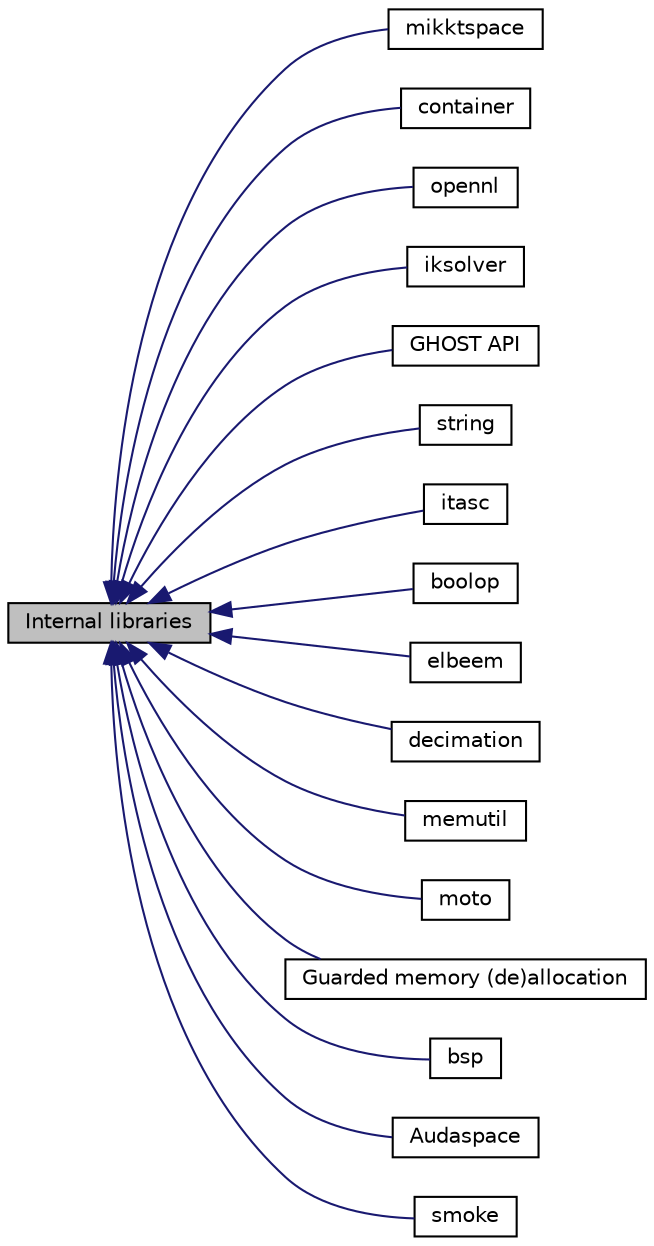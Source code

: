 digraph structs
{
  edge [fontname="Helvetica",fontsize="10",labelfontname="Helvetica",labelfontsize="10"];
  node [fontname="Helvetica",fontsize="10",shape=record];
  rankdir=LR;
  Node10 [label="mikktspace",height=0.2,width=0.4,color="black", fillcolor="white", style="filled",URL="$d0/d15/group__mikktspace.html"];
  Node3 [label="container",height=0.2,width=0.4,color="black", fillcolor="white", style="filled",URL="$d4/d1b/group__ctr.html"];
  Node12 [label="opennl",height=0.2,width=0.4,color="black", fillcolor="white", style="filled",URL="$dc/dc0/group__opennl.html"];
  Node7 [label="iksolver",height=0.2,width=0.4,color="black", fillcolor="white", style="filled",URL="$dc/d69/group__iksolver.html"];
  Node16 [label="GHOST API",height=0.2,width=0.4,color="black", fillcolor="white", style="filled",URL="$d3/d2b/group__GHOST.html"];
  Node14 [label="string",height=0.2,width=0.4,color="black", fillcolor="white", style="filled",URL="$dc/db0/group__string.html"];
  Node8 [label="itasc",height=0.2,width=0.4,color="black", fillcolor="white", style="filled",URL="$de/d38/group__itasc.html"];
  Node2 [label="boolop",height=0.2,width=0.4,color="black", fillcolor="white", style="filled",URL="$d0/d45/group__boolop.html"];
  Node5 [label="elbeem",height=0.2,width=0.4,color="black", fillcolor="white", style="filled",URL="$d7/da9/group__elbeem.html"];
  Node4 [label="decimation",height=0.2,width=0.4,color="black", fillcolor="white", style="filled",URL="$d4/d6d/group__decimation.html"];
  Node0 [label="Internal libraries",height=0.2,width=0.4,color="black", fillcolor="grey75", style="filled" fontcolor="black"];
  Node9 [label="memutil",height=0.2,width=0.4,color="black", fillcolor="white", style="filled",URL="$dc/db0/group__memutil.html"];
  Node11 [label="moto",height=0.2,width=0.4,color="black", fillcolor="white", style="filled",URL="$df/d1e/group__moto.html"];
  Node1 [label="Guarded memory (de)allocation",height=0.2,width=0.4,color="black", fillcolor="white", style="filled",URL="$d9/d61/group__MEM.html"];
  Node6 [label="bsp",height=0.2,width=0.4,color="black", fillcolor="white", style="filled",URL="$dc/dfe/group__bsp.html"];
  Node15 [label="Audaspace",height=0.2,width=0.4,color="black", fillcolor="white", style="filled",URL="$d0/d62/group__audaspace.html"];
  Node13 [label="smoke",height=0.2,width=0.4,color="black", fillcolor="white", style="filled",URL="$db/d9e/group__smoke.html"];
  Node0->Node1 [shape=plaintext, color="midnightblue", dir="back", style="solid"];
  Node0->Node2 [shape=plaintext, color="midnightblue", dir="back", style="solid"];
  Node0->Node3 [shape=plaintext, color="midnightblue", dir="back", style="solid"];
  Node0->Node4 [shape=plaintext, color="midnightblue", dir="back", style="solid"];
  Node0->Node5 [shape=plaintext, color="midnightblue", dir="back", style="solid"];
  Node0->Node6 [shape=plaintext, color="midnightblue", dir="back", style="solid"];
  Node0->Node7 [shape=plaintext, color="midnightblue", dir="back", style="solid"];
  Node0->Node8 [shape=plaintext, color="midnightblue", dir="back", style="solid"];
  Node0->Node9 [shape=plaintext, color="midnightblue", dir="back", style="solid"];
  Node0->Node10 [shape=plaintext, color="midnightblue", dir="back", style="solid"];
  Node0->Node11 [shape=plaintext, color="midnightblue", dir="back", style="solid"];
  Node0->Node12 [shape=plaintext, color="midnightblue", dir="back", style="solid"];
  Node0->Node13 [shape=plaintext, color="midnightblue", dir="back", style="solid"];
  Node0->Node14 [shape=plaintext, color="midnightblue", dir="back", style="solid"];
  Node0->Node15 [shape=plaintext, color="midnightblue", dir="back", style="solid"];
  Node0->Node16 [shape=plaintext, color="midnightblue", dir="back", style="solid"];
}
